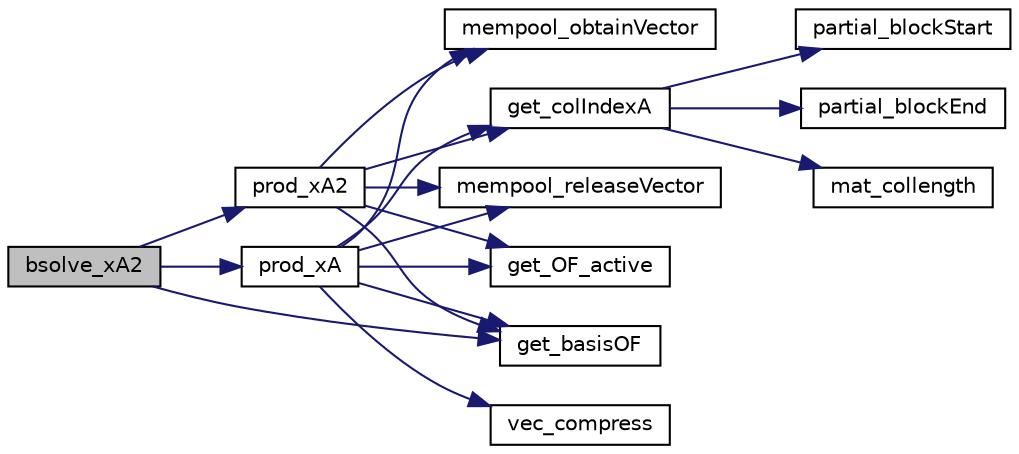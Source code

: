 digraph "bsolve_xA2"
{
  edge [fontname="Helvetica",fontsize="10",labelfontname="Helvetica",labelfontsize="10"];
  node [fontname="Helvetica",fontsize="10",shape=record];
  rankdir="LR";
  Node76 [label="bsolve_xA2",height=0.2,width=0.4,color="black", fillcolor="grey75", style="filled", fontcolor="black"];
  Node76 -> Node77 [color="midnightblue",fontsize="10",style="solid",fontname="Helvetica"];
  Node77 [label="prod_xA",height=0.2,width=0.4,color="black", fillcolor="white", style="filled",URL="$dc/d9a/lp__matrix_8c.html#af9acadda0286df191bd2b08c7811336b"];
  Node77 -> Node78 [color="midnightblue",fontsize="10",style="solid",fontname="Helvetica"];
  Node78 [label="mempool_obtainVector",height=0.2,width=0.4,color="black", fillcolor="white", style="filled",URL="$d1/daa/3rd_party_2lpsolve_2build_2include_2lpsolve_2lp__utils_8h.html#a233b90f38c3d8ee45f68c6cf2a52f6c7"];
  Node77 -> Node79 [color="midnightblue",fontsize="10",style="solid",fontname="Helvetica"];
  Node79 [label="get_colIndexA",height=0.2,width=0.4,color="black", fillcolor="white", style="filled",URL="$dc/d9a/lp__matrix_8c.html#a00e1a47f99bafc7bc525936719053bb6"];
  Node79 -> Node80 [color="midnightblue",fontsize="10",style="solid",fontname="Helvetica"];
  Node80 [label="partial_blockStart",height=0.2,width=0.4,color="black", fillcolor="white", style="filled",URL="$d5/d69/3rd_party_2lpsolve_2build_2include_2lpsolve_2lp__price_8h.html#aad871e7628dd08ee91e5186e24673d5a"];
  Node79 -> Node81 [color="midnightblue",fontsize="10",style="solid",fontname="Helvetica"];
  Node81 [label="partial_blockEnd",height=0.2,width=0.4,color="black", fillcolor="white", style="filled",URL="$d5/d69/3rd_party_2lpsolve_2build_2include_2lpsolve_2lp__price_8h.html#a6494d316c18292fc4f62ad39591a383a"];
  Node79 -> Node82 [color="midnightblue",fontsize="10",style="solid",fontname="Helvetica"];
  Node82 [label="mat_collength",height=0.2,width=0.4,color="black", fillcolor="white", style="filled",URL="$dc/d9a/lp__matrix_8c.html#a258da1c9a3b1fedd9704451f7ab7e6f4"];
  Node77 -> Node83 [color="midnightblue",fontsize="10",style="solid",fontname="Helvetica"];
  Node83 [label="mempool_releaseVector",height=0.2,width=0.4,color="black", fillcolor="white", style="filled",URL="$d1/daa/3rd_party_2lpsolve_2build_2include_2lpsolve_2lp__utils_8h.html#a0e98bd3eae05375391aa13a79dc248f9"];
  Node77 -> Node84 [color="midnightblue",fontsize="10",style="solid",fontname="Helvetica"];
  Node84 [label="vec_compress",height=0.2,width=0.4,color="black", fillcolor="white", style="filled",URL="$dc/d9a/lp__matrix_8c.html#a1236d2af75570c5f158edcc0583233a5"];
  Node77 -> Node85 [color="midnightblue",fontsize="10",style="solid",fontname="Helvetica"];
  Node85 [label="get_OF_active",height=0.2,width=0.4,color="black", fillcolor="white", style="filled",URL="$dc/de4/3rd_party_2lpsolve_2build_2include_2lpsolve_2lp__lib_8h.html#aaf55ff4edccac8bf6e8f9345d46e8e50"];
  Node77 -> Node86 [color="midnightblue",fontsize="10",style="solid",fontname="Helvetica"];
  Node86 [label="get_basisOF",height=0.2,width=0.4,color="black", fillcolor="white", style="filled",URL="$dc/de4/3rd_party_2lpsolve_2build_2include_2lpsolve_2lp__lib_8h.html#a1cfe6e6d89b2bd0ab58d3fa4f41db876"];
  Node76 -> Node86 [color="midnightblue",fontsize="10",style="solid",fontname="Helvetica"];
  Node76 -> Node87 [color="midnightblue",fontsize="10",style="solid",fontname="Helvetica"];
  Node87 [label="prod_xA2",height=0.2,width=0.4,color="black", fillcolor="white", style="filled",URL="$dc/d9a/lp__matrix_8c.html#aa1da2f4aedeaee78fffe05110935f7ab"];
  Node87 -> Node78 [color="midnightblue",fontsize="10",style="solid",fontname="Helvetica"];
  Node87 -> Node79 [color="midnightblue",fontsize="10",style="solid",fontname="Helvetica"];
  Node87 -> Node83 [color="midnightblue",fontsize="10",style="solid",fontname="Helvetica"];
  Node87 -> Node85 [color="midnightblue",fontsize="10",style="solid",fontname="Helvetica"];
  Node87 -> Node86 [color="midnightblue",fontsize="10",style="solid",fontname="Helvetica"];
}
